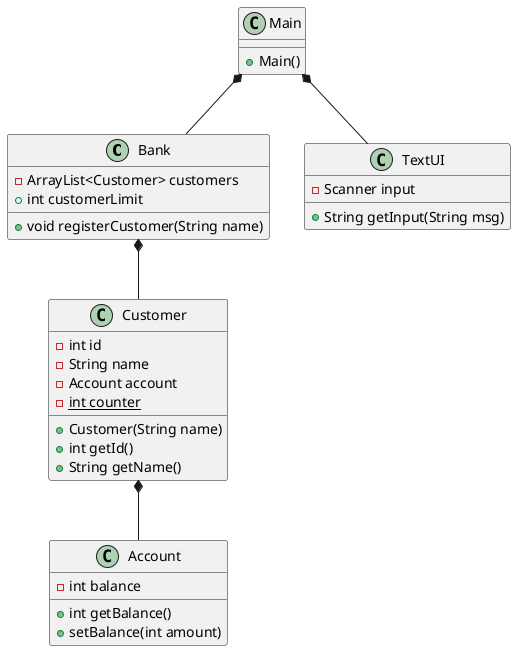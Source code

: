 @startuml

class Bank
class TextUI
class Customer
class Account

Main *-- TextUI
Main *-- Bank
Bank *-- Customer
Customer *-- Account

Main : + Main()

TextUI : +String getInput(String msg)
TextUI : -Scanner input

Bank : -ArrayList<Customer> customers
Bank : + int customerLimit
Bank : + void registerCustomer(String name)

Customer : -int id
Customer : -String name
Customer : -Account account
Customer : -{static} int counter
Customer : +Customer(String name)
Customer : +int getId()
Customer : +String getName()

Account : - int balance
Account : + int getBalance()
Account : +setBalance(int amount)



@enduml

